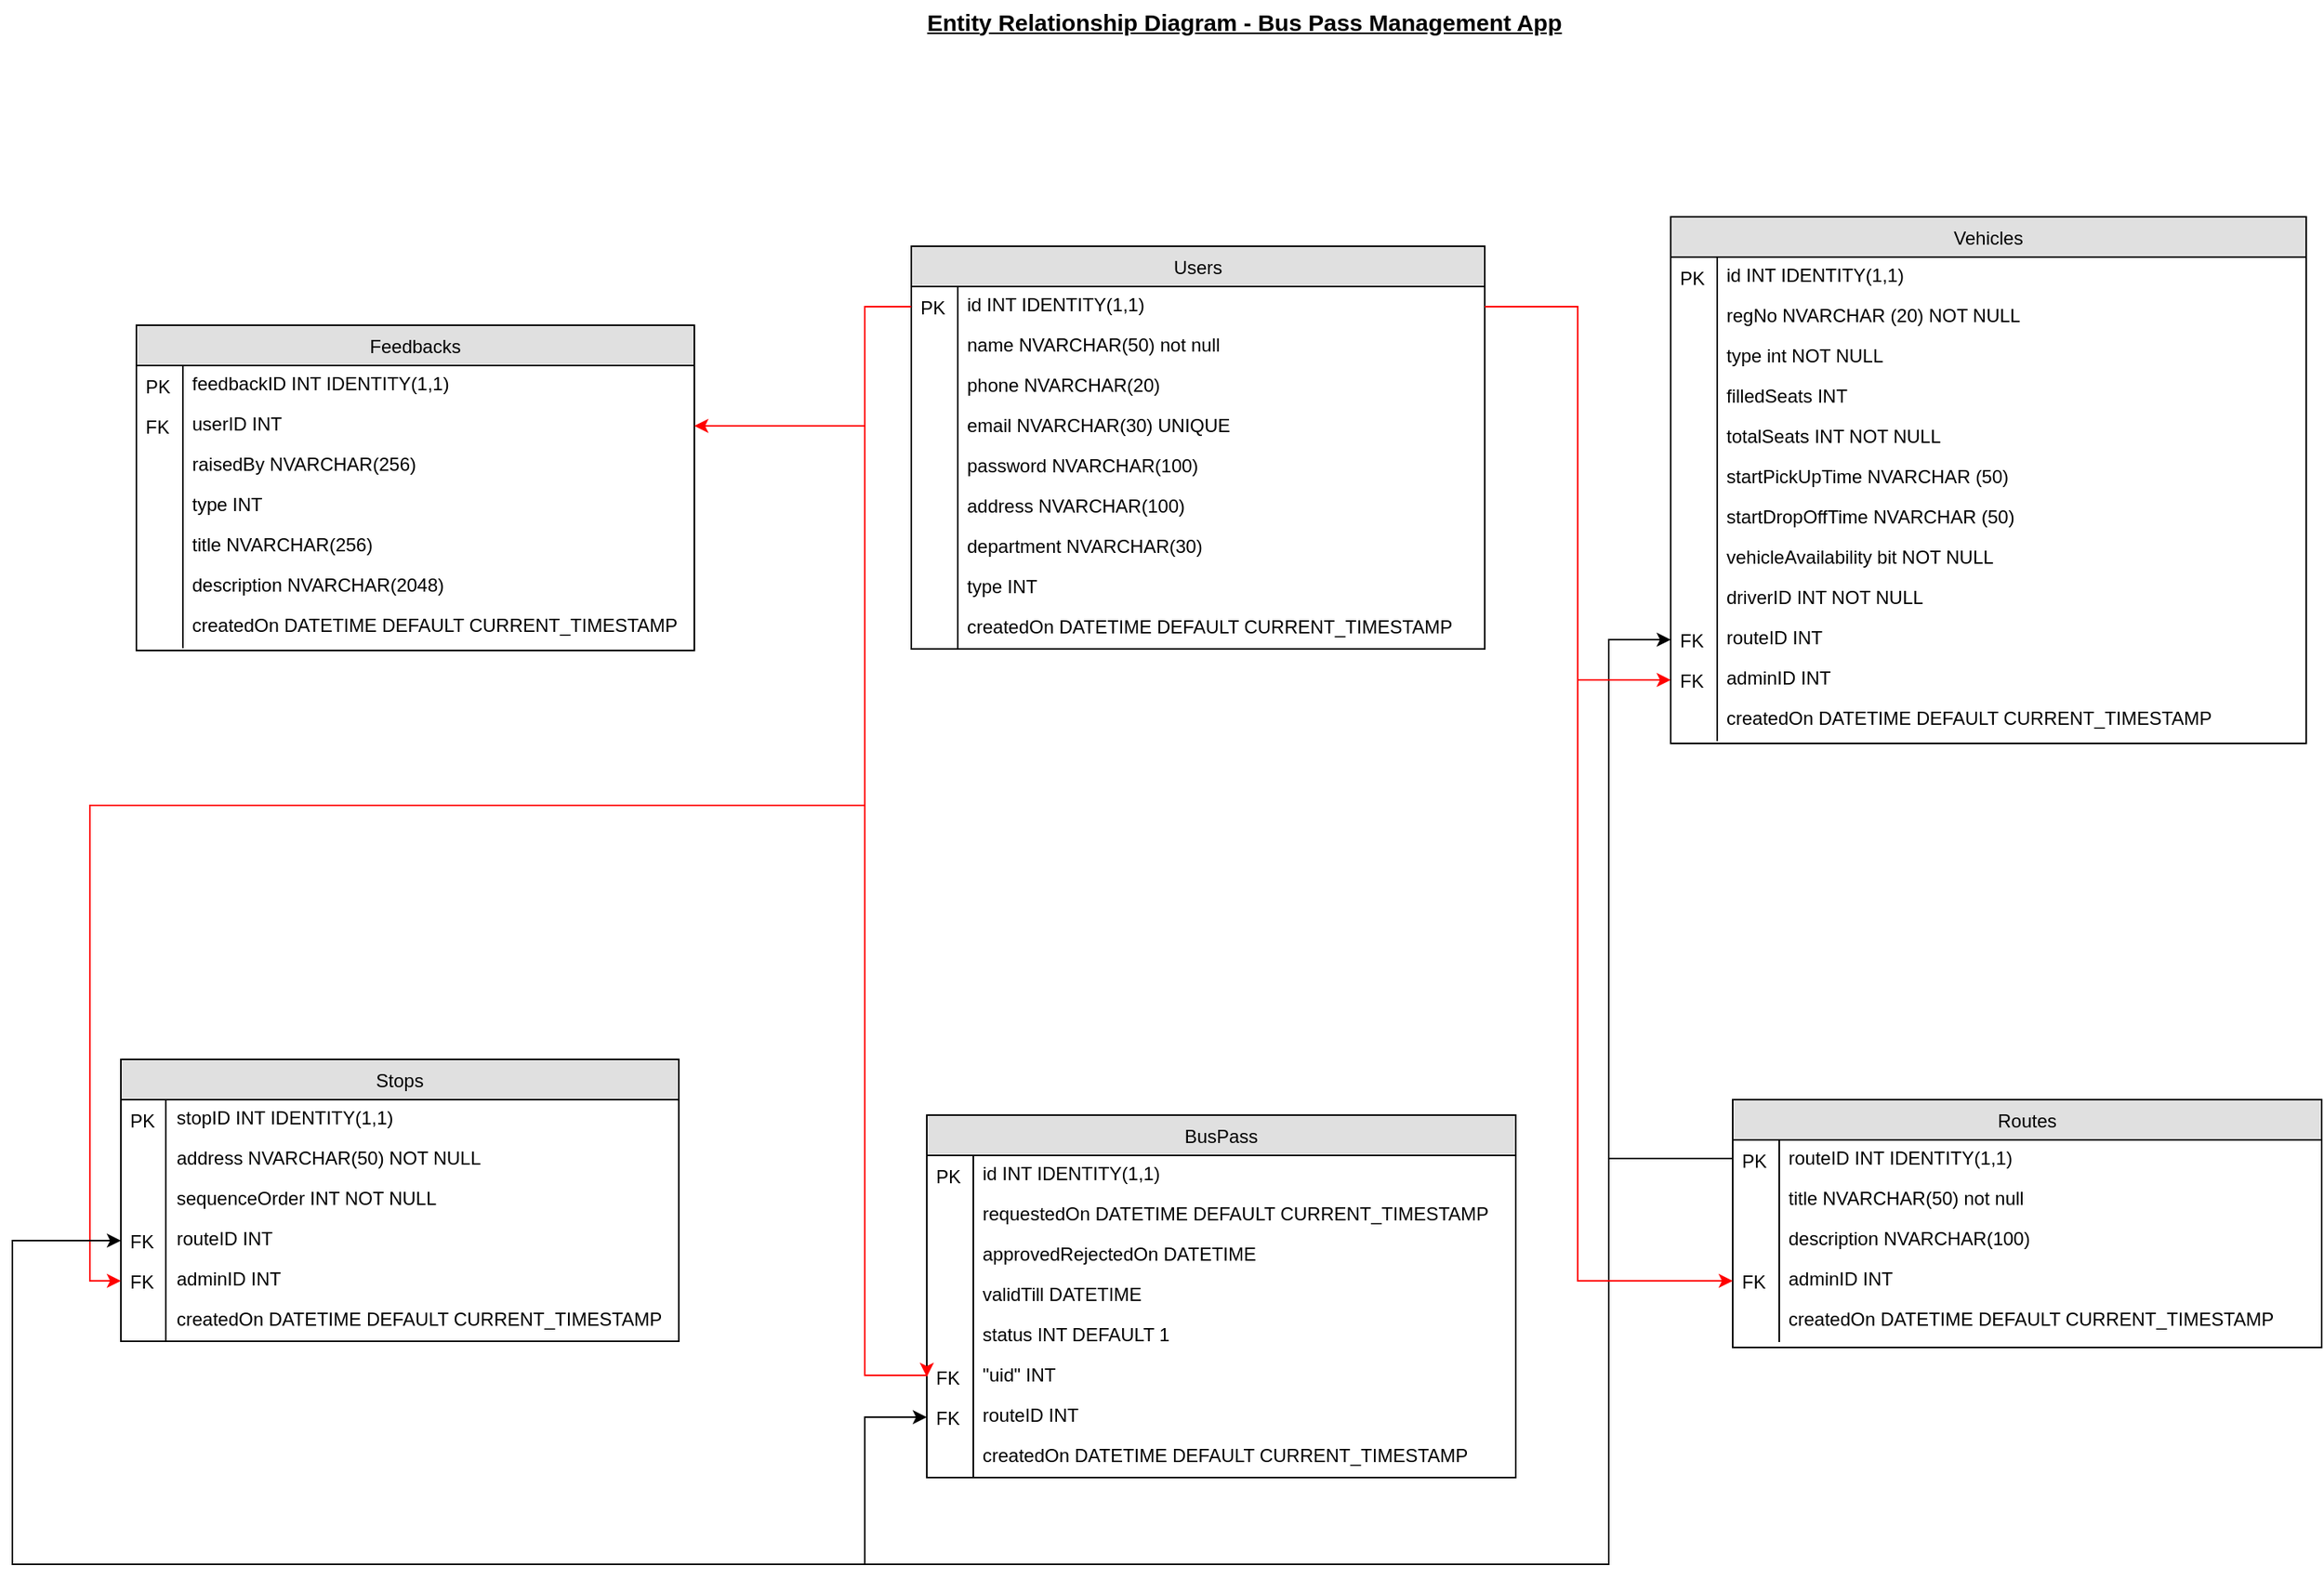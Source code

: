 <mxfile version="12.4.8" type="device"><diagram id="y30914Uv4gffJYjGJP3p" name="Page-1"><mxGraphModel dx="2031" dy="996" grid="1" gridSize="10" guides="1" tooltips="1" connect="1" arrows="1" fold="1" page="1" pageScale="1" pageWidth="1654" pageHeight="1169" math="0" shadow="0"><root><mxCell id="0"/><mxCell id="1" parent="0"/><mxCell id="OxlQoS2JQm5u9SWJZIGp-1" value="Users" style="swimlane;fontStyle=0;childLayout=stackLayout;horizontal=1;startSize=26;fillColor=#e0e0e0;horizontalStack=0;resizeParent=1;resizeLast=0;collapsible=1;marginBottom=0;swimlaneFillColor=#ffffff;align=center;" vertex="1" parent="1"><mxGeometry x="650" y="239" width="370" height="260" as="geometry"/></mxCell><mxCell id="OxlQoS2JQm5u9SWJZIGp-2" value="id INT IDENTITY(1,1)" style="shape=partialRectangle;top=0;left=0;right=0;bottom=0;align=left;verticalAlign=top;spacingTop=-2;fillColor=none;spacingLeft=34;spacingRight=4;overflow=hidden;rotatable=0;points=[[0,0.5],[1,0.5]];portConstraint=eastwest;dropTarget=0;" vertex="1" parent="OxlQoS2JQm5u9SWJZIGp-1"><mxGeometry y="26" width="370" height="26" as="geometry"/></mxCell><mxCell id="OxlQoS2JQm5u9SWJZIGp-3" value="PK" style="shape=partialRectangle;top=0;left=0;bottom=0;fillColor=none;align=left;verticalAlign=middle;spacingLeft=4;spacingRight=4;overflow=hidden;rotatable=0;points=[];portConstraint=eastwest;part=1;" vertex="1" connectable="0" parent="OxlQoS2JQm5u9SWJZIGp-2"><mxGeometry width="30" height="26" as="geometry"/></mxCell><mxCell id="OxlQoS2JQm5u9SWJZIGp-4" value="name NVARCHAR(50) not null" style="shape=partialRectangle;top=0;left=0;right=0;bottom=0;align=left;verticalAlign=top;spacingTop=-2;fillColor=none;spacingLeft=34;spacingRight=4;overflow=hidden;rotatable=0;points=[[0,0.5],[1,0.5]];portConstraint=eastwest;dropTarget=0;" vertex="1" parent="OxlQoS2JQm5u9SWJZIGp-1"><mxGeometry y="52" width="370" height="26" as="geometry"/></mxCell><mxCell id="OxlQoS2JQm5u9SWJZIGp-5" value="" style="shape=partialRectangle;top=0;left=0;bottom=0;fillColor=none;align=left;verticalAlign=middle;spacingLeft=4;spacingRight=4;overflow=hidden;rotatable=0;points=[];portConstraint=eastwest;part=1;" vertex="1" connectable="0" parent="OxlQoS2JQm5u9SWJZIGp-4"><mxGeometry width="30" height="26" as="geometry"/></mxCell><mxCell id="OxlQoS2JQm5u9SWJZIGp-6" value="phone NVARCHAR(20)" style="shape=partialRectangle;top=0;left=0;right=0;bottom=0;align=left;verticalAlign=top;spacingTop=-2;fillColor=none;spacingLeft=34;spacingRight=4;overflow=hidden;rotatable=0;points=[[0,0.5],[1,0.5]];portConstraint=eastwest;dropTarget=0;" vertex="1" parent="OxlQoS2JQm5u9SWJZIGp-1"><mxGeometry y="78" width="370" height="26" as="geometry"/></mxCell><mxCell id="OxlQoS2JQm5u9SWJZIGp-7" value="" style="shape=partialRectangle;top=0;left=0;bottom=0;fillColor=none;align=left;verticalAlign=middle;spacingLeft=4;spacingRight=4;overflow=hidden;rotatable=0;points=[];portConstraint=eastwest;part=1;" vertex="1" connectable="0" parent="OxlQoS2JQm5u9SWJZIGp-6"><mxGeometry width="30" height="26" as="geometry"/></mxCell><mxCell id="OxlQoS2JQm5u9SWJZIGp-8" value="email NVARCHAR(30) UNIQUE" style="shape=partialRectangle;top=0;left=0;right=0;bottom=0;align=left;verticalAlign=top;spacingTop=-2;fillColor=none;spacingLeft=34;spacingRight=4;overflow=hidden;rotatable=0;points=[[0,0.5],[1,0.5]];portConstraint=eastwest;dropTarget=0;" vertex="1" parent="OxlQoS2JQm5u9SWJZIGp-1"><mxGeometry y="104" width="370" height="26" as="geometry"/></mxCell><mxCell id="OxlQoS2JQm5u9SWJZIGp-9" value="" style="shape=partialRectangle;top=0;left=0;bottom=0;fillColor=none;align=left;verticalAlign=middle;spacingLeft=4;spacingRight=4;overflow=hidden;rotatable=0;points=[];portConstraint=eastwest;part=1;" vertex="1" connectable="0" parent="OxlQoS2JQm5u9SWJZIGp-8"><mxGeometry width="30" height="26" as="geometry"/></mxCell><mxCell id="OxlQoS2JQm5u9SWJZIGp-10" value="password NVARCHAR(100)" style="shape=partialRectangle;top=0;left=0;right=0;bottom=0;align=left;verticalAlign=top;spacingTop=-2;fillColor=none;spacingLeft=34;spacingRight=4;overflow=hidden;rotatable=0;points=[[0,0.5],[1,0.5]];portConstraint=eastwest;dropTarget=0;" vertex="1" parent="OxlQoS2JQm5u9SWJZIGp-1"><mxGeometry y="130" width="370" height="26" as="geometry"/></mxCell><mxCell id="OxlQoS2JQm5u9SWJZIGp-11" value="" style="shape=partialRectangle;top=0;left=0;bottom=0;fillColor=none;align=left;verticalAlign=middle;spacingLeft=4;spacingRight=4;overflow=hidden;rotatable=0;points=[];portConstraint=eastwest;part=1;" vertex="1" connectable="0" parent="OxlQoS2JQm5u9SWJZIGp-10"><mxGeometry width="30" height="26" as="geometry"/></mxCell><mxCell id="OxlQoS2JQm5u9SWJZIGp-12" value="address NVARCHAR(100)" style="shape=partialRectangle;top=0;left=0;right=0;bottom=0;align=left;verticalAlign=top;spacingTop=-2;fillColor=none;spacingLeft=34;spacingRight=4;overflow=hidden;rotatable=0;points=[[0,0.5],[1,0.5]];portConstraint=eastwest;dropTarget=0;" vertex="1" parent="OxlQoS2JQm5u9SWJZIGp-1"><mxGeometry y="156" width="370" height="26" as="geometry"/></mxCell><mxCell id="OxlQoS2JQm5u9SWJZIGp-13" value="" style="shape=partialRectangle;top=0;left=0;bottom=0;fillColor=none;align=left;verticalAlign=middle;spacingLeft=4;spacingRight=4;overflow=hidden;rotatable=0;points=[];portConstraint=eastwest;part=1;" vertex="1" connectable="0" parent="OxlQoS2JQm5u9SWJZIGp-12"><mxGeometry width="30" height="26" as="geometry"/></mxCell><mxCell id="OxlQoS2JQm5u9SWJZIGp-14" value="department NVARCHAR(30)" style="shape=partialRectangle;top=0;left=0;right=0;bottom=0;align=left;verticalAlign=top;spacingTop=-2;fillColor=none;spacingLeft=34;spacingRight=4;overflow=hidden;rotatable=0;points=[[0,0.5],[1,0.5]];portConstraint=eastwest;dropTarget=0;" vertex="1" parent="OxlQoS2JQm5u9SWJZIGp-1"><mxGeometry y="182" width="370" height="26" as="geometry"/></mxCell><mxCell id="OxlQoS2JQm5u9SWJZIGp-15" value="" style="shape=partialRectangle;top=0;left=0;bottom=0;fillColor=none;align=left;verticalAlign=middle;spacingLeft=4;spacingRight=4;overflow=hidden;rotatable=0;points=[];portConstraint=eastwest;part=1;" vertex="1" connectable="0" parent="OxlQoS2JQm5u9SWJZIGp-14"><mxGeometry width="30" height="26" as="geometry"/></mxCell><mxCell id="OxlQoS2JQm5u9SWJZIGp-16" value="type INT" style="shape=partialRectangle;top=0;left=0;right=0;bottom=0;align=left;verticalAlign=top;spacingTop=-2;fillColor=none;spacingLeft=34;spacingRight=4;overflow=hidden;rotatable=0;points=[[0,0.5],[1,0.5]];portConstraint=eastwest;dropTarget=0;" vertex="1" parent="OxlQoS2JQm5u9SWJZIGp-1"><mxGeometry y="208" width="370" height="26" as="geometry"/></mxCell><mxCell id="OxlQoS2JQm5u9SWJZIGp-17" value="" style="shape=partialRectangle;top=0;left=0;bottom=0;fillColor=none;align=left;verticalAlign=middle;spacingLeft=4;spacingRight=4;overflow=hidden;rotatable=0;points=[];portConstraint=eastwest;part=1;" vertex="1" connectable="0" parent="OxlQoS2JQm5u9SWJZIGp-16"><mxGeometry width="30" height="26" as="geometry"/></mxCell><mxCell id="OxlQoS2JQm5u9SWJZIGp-18" value="createdOn DATETIME DEFAULT CURRENT_TIMESTAMP" style="shape=partialRectangle;top=0;left=0;right=0;bottom=0;align=left;verticalAlign=top;spacingTop=-2;fillColor=none;spacingLeft=34;spacingRight=4;overflow=hidden;rotatable=0;points=[[0,0.5],[1,0.5]];portConstraint=eastwest;dropTarget=0;" vertex="1" parent="OxlQoS2JQm5u9SWJZIGp-1"><mxGeometry y="234" width="370" height="26" as="geometry"/></mxCell><mxCell id="OxlQoS2JQm5u9SWJZIGp-19" value="" style="shape=partialRectangle;top=0;left=0;bottom=0;fillColor=none;align=left;verticalAlign=middle;spacingLeft=4;spacingRight=4;overflow=hidden;rotatable=0;points=[];portConstraint=eastwest;part=1;" vertex="1" connectable="0" parent="OxlQoS2JQm5u9SWJZIGp-18"><mxGeometry width="30" height="26" as="geometry"/></mxCell><mxCell id="OxlQoS2JQm5u9SWJZIGp-24" value="Routes" style="swimlane;fontStyle=0;childLayout=stackLayout;horizontal=1;startSize=26;fillColor=#e0e0e0;horizontalStack=0;resizeParent=1;resizeLast=0;collapsible=1;marginBottom=0;swimlaneFillColor=#ffffff;align=center;" vertex="1" parent="1"><mxGeometry x="1180" y="790" width="380" height="160" as="geometry"/></mxCell><mxCell id="OxlQoS2JQm5u9SWJZIGp-25" value="routeID INT IDENTITY(1,1)" style="shape=partialRectangle;top=0;left=0;right=0;bottom=0;align=left;verticalAlign=top;spacingTop=-2;fillColor=none;spacingLeft=34;spacingRight=4;overflow=hidden;rotatable=0;points=[[0,0.5],[1,0.5]];portConstraint=eastwest;dropTarget=0;" vertex="1" parent="OxlQoS2JQm5u9SWJZIGp-24"><mxGeometry y="26" width="380" height="26" as="geometry"/></mxCell><mxCell id="OxlQoS2JQm5u9SWJZIGp-26" value="PK" style="shape=partialRectangle;top=0;left=0;bottom=0;fillColor=none;align=left;verticalAlign=middle;spacingLeft=4;spacingRight=4;overflow=hidden;rotatable=0;points=[];portConstraint=eastwest;part=1;" vertex="1" connectable="0" parent="OxlQoS2JQm5u9SWJZIGp-25"><mxGeometry width="30" height="26" as="geometry"/></mxCell><mxCell id="OxlQoS2JQm5u9SWJZIGp-27" value="title NVARCHAR(50) not null" style="shape=partialRectangle;top=0;left=0;right=0;bottom=0;align=left;verticalAlign=top;spacingTop=-2;fillColor=none;spacingLeft=34;spacingRight=4;overflow=hidden;rotatable=0;points=[[0,0.5],[1,0.5]];portConstraint=eastwest;dropTarget=0;" vertex="1" parent="OxlQoS2JQm5u9SWJZIGp-24"><mxGeometry y="52" width="380" height="26" as="geometry"/></mxCell><mxCell id="OxlQoS2JQm5u9SWJZIGp-28" value="" style="shape=partialRectangle;top=0;left=0;bottom=0;fillColor=none;align=left;verticalAlign=middle;spacingLeft=4;spacingRight=4;overflow=hidden;rotatable=0;points=[];portConstraint=eastwest;part=1;" vertex="1" connectable="0" parent="OxlQoS2JQm5u9SWJZIGp-27"><mxGeometry width="30" height="26" as="geometry"/></mxCell><mxCell id="OxlQoS2JQm5u9SWJZIGp-29" value="description NVARCHAR(100)" style="shape=partialRectangle;top=0;left=0;right=0;bottom=0;align=left;verticalAlign=top;spacingTop=-2;fillColor=none;spacingLeft=34;spacingRight=4;overflow=hidden;rotatable=0;points=[[0,0.5],[1,0.5]];portConstraint=eastwest;dropTarget=0;" vertex="1" parent="OxlQoS2JQm5u9SWJZIGp-24"><mxGeometry y="78" width="380" height="26" as="geometry"/></mxCell><mxCell id="OxlQoS2JQm5u9SWJZIGp-30" value="" style="shape=partialRectangle;top=0;left=0;bottom=0;fillColor=none;align=left;verticalAlign=middle;spacingLeft=4;spacingRight=4;overflow=hidden;rotatable=0;points=[];portConstraint=eastwest;part=1;" vertex="1" connectable="0" parent="OxlQoS2JQm5u9SWJZIGp-29"><mxGeometry width="30" height="26" as="geometry"/></mxCell><mxCell id="OxlQoS2JQm5u9SWJZIGp-31" value="adminID INT" style="shape=partialRectangle;top=0;left=0;right=0;bottom=0;align=left;verticalAlign=top;spacingTop=-2;fillColor=none;spacingLeft=34;spacingRight=4;overflow=hidden;rotatable=0;points=[[0,0.5],[1,0.5]];portConstraint=eastwest;dropTarget=0;" vertex="1" parent="OxlQoS2JQm5u9SWJZIGp-24"><mxGeometry y="104" width="380" height="26" as="geometry"/></mxCell><mxCell id="OxlQoS2JQm5u9SWJZIGp-32" value="FK" style="shape=partialRectangle;top=0;left=0;bottom=0;fillColor=none;align=left;verticalAlign=middle;spacingLeft=4;spacingRight=4;overflow=hidden;rotatable=0;points=[];portConstraint=eastwest;part=1;" vertex="1" connectable="0" parent="OxlQoS2JQm5u9SWJZIGp-31"><mxGeometry width="30" height="26" as="geometry"/></mxCell><mxCell id="OxlQoS2JQm5u9SWJZIGp-33" value="createdOn DATETIME DEFAULT CURRENT_TIMESTAMP" style="shape=partialRectangle;top=0;left=0;right=0;bottom=0;align=left;verticalAlign=top;spacingTop=-2;fillColor=none;spacingLeft=34;spacingRight=4;overflow=hidden;rotatable=0;points=[[0,0.5],[1,0.5]];portConstraint=eastwest;dropTarget=0;" vertex="1" parent="OxlQoS2JQm5u9SWJZIGp-24"><mxGeometry y="130" width="380" height="26" as="geometry"/></mxCell><mxCell id="OxlQoS2JQm5u9SWJZIGp-34" value="" style="shape=partialRectangle;top=0;left=0;bottom=0;fillColor=none;align=left;verticalAlign=middle;spacingLeft=4;spacingRight=4;overflow=hidden;rotatable=0;points=[];portConstraint=eastwest;part=1;" vertex="1" connectable="0" parent="OxlQoS2JQm5u9SWJZIGp-33"><mxGeometry width="30" height="26" as="geometry"/></mxCell><mxCell id="OxlQoS2JQm5u9SWJZIGp-39" value="Stops" style="swimlane;fontStyle=0;childLayout=stackLayout;horizontal=1;startSize=26;fillColor=#e0e0e0;horizontalStack=0;resizeParent=1;resizeLast=0;collapsible=1;marginBottom=0;swimlaneFillColor=#ffffff;align=center;" vertex="1" parent="1"><mxGeometry x="140" y="764" width="360" height="182" as="geometry"/></mxCell><mxCell id="OxlQoS2JQm5u9SWJZIGp-40" value="stopID INT IDENTITY(1,1)" style="shape=partialRectangle;top=0;left=0;right=0;bottom=0;align=left;verticalAlign=top;spacingTop=-2;fillColor=none;spacingLeft=34;spacingRight=4;overflow=hidden;rotatable=0;points=[[0,0.5],[1,0.5]];portConstraint=eastwest;dropTarget=0;" vertex="1" parent="OxlQoS2JQm5u9SWJZIGp-39"><mxGeometry y="26" width="360" height="26" as="geometry"/></mxCell><mxCell id="OxlQoS2JQm5u9SWJZIGp-41" value="PK" style="shape=partialRectangle;top=0;left=0;bottom=0;fillColor=none;align=left;verticalAlign=middle;spacingLeft=4;spacingRight=4;overflow=hidden;rotatable=0;points=[];portConstraint=eastwest;part=1;" vertex="1" connectable="0" parent="OxlQoS2JQm5u9SWJZIGp-40"><mxGeometry width="29" height="26" as="geometry"/></mxCell><mxCell id="OxlQoS2JQm5u9SWJZIGp-42" value="address NVARCHAR(50) NOT NULL" style="shape=partialRectangle;top=0;left=0;right=0;bottom=0;align=left;verticalAlign=top;spacingTop=-2;fillColor=none;spacingLeft=34;spacingRight=4;overflow=hidden;rotatable=0;points=[[0,0.5],[1,0.5]];portConstraint=eastwest;dropTarget=0;" vertex="1" parent="OxlQoS2JQm5u9SWJZIGp-39"><mxGeometry y="52" width="360" height="26" as="geometry"/></mxCell><mxCell id="OxlQoS2JQm5u9SWJZIGp-43" value="" style="shape=partialRectangle;top=0;left=0;bottom=0;fillColor=none;align=left;verticalAlign=middle;spacingLeft=4;spacingRight=4;overflow=hidden;rotatable=0;points=[];portConstraint=eastwest;part=1;" vertex="1" connectable="0" parent="OxlQoS2JQm5u9SWJZIGp-42"><mxGeometry width="29" height="26" as="geometry"/></mxCell><mxCell id="OxlQoS2JQm5u9SWJZIGp-44" value="sequenceOrder INT NOT NULL" style="shape=partialRectangle;top=0;left=0;right=0;bottom=0;align=left;verticalAlign=top;spacingTop=-2;fillColor=none;spacingLeft=34;spacingRight=4;overflow=hidden;rotatable=0;points=[[0,0.5],[1,0.5]];portConstraint=eastwest;dropTarget=0;" vertex="1" parent="OxlQoS2JQm5u9SWJZIGp-39"><mxGeometry y="78" width="360" height="26" as="geometry"/></mxCell><mxCell id="OxlQoS2JQm5u9SWJZIGp-45" value="" style="shape=partialRectangle;top=0;left=0;bottom=0;fillColor=none;align=left;verticalAlign=middle;spacingLeft=4;spacingRight=4;overflow=hidden;rotatable=0;points=[];portConstraint=eastwest;part=1;" vertex="1" connectable="0" parent="OxlQoS2JQm5u9SWJZIGp-44"><mxGeometry width="29" height="26" as="geometry"/></mxCell><mxCell id="OxlQoS2JQm5u9SWJZIGp-46" value="routeID INT" style="shape=partialRectangle;top=0;left=0;right=0;bottom=0;align=left;verticalAlign=top;spacingTop=-2;fillColor=none;spacingLeft=34;spacingRight=4;overflow=hidden;rotatable=0;points=[[0,0.5],[1,0.5]];portConstraint=eastwest;dropTarget=0;" vertex="1" parent="OxlQoS2JQm5u9SWJZIGp-39"><mxGeometry y="104" width="360" height="26" as="geometry"/></mxCell><mxCell id="OxlQoS2JQm5u9SWJZIGp-47" value="FK" style="shape=partialRectangle;top=0;left=0;bottom=0;fillColor=none;align=left;verticalAlign=middle;spacingLeft=4;spacingRight=4;overflow=hidden;rotatable=0;points=[];portConstraint=eastwest;part=1;" vertex="1" connectable="0" parent="OxlQoS2JQm5u9SWJZIGp-46"><mxGeometry width="29" height="26" as="geometry"/></mxCell><mxCell id="OxlQoS2JQm5u9SWJZIGp-48" value="adminID INT " style="shape=partialRectangle;top=0;left=0;right=0;bottom=0;align=left;verticalAlign=top;spacingTop=-2;fillColor=none;spacingLeft=34;spacingRight=4;overflow=hidden;rotatable=0;points=[[0,0.5],[1,0.5]];portConstraint=eastwest;dropTarget=0;" vertex="1" parent="OxlQoS2JQm5u9SWJZIGp-39"><mxGeometry y="130" width="360" height="26" as="geometry"/></mxCell><mxCell id="OxlQoS2JQm5u9SWJZIGp-49" value="FK" style="shape=partialRectangle;top=0;left=0;bottom=0;fillColor=none;align=left;verticalAlign=middle;spacingLeft=4;spacingRight=4;overflow=hidden;rotatable=0;points=[];portConstraint=eastwest;part=1;" vertex="1" connectable="0" parent="OxlQoS2JQm5u9SWJZIGp-48"><mxGeometry width="29" height="26" as="geometry"/></mxCell><mxCell id="OxlQoS2JQm5u9SWJZIGp-50" value="createdOn DATETIME DEFAULT CURRENT_TIMESTAMP" style="shape=partialRectangle;top=0;left=0;right=0;bottom=0;align=left;verticalAlign=top;spacingTop=-2;fillColor=none;spacingLeft=34;spacingRight=4;overflow=hidden;rotatable=0;points=[[0,0.5],[1,0.5]];portConstraint=eastwest;dropTarget=0;" vertex="1" parent="OxlQoS2JQm5u9SWJZIGp-39"><mxGeometry y="156" width="360" height="26" as="geometry"/></mxCell><mxCell id="OxlQoS2JQm5u9SWJZIGp-51" value="" style="shape=partialRectangle;top=0;left=0;bottom=0;fillColor=none;align=left;verticalAlign=middle;spacingLeft=4;spacingRight=4;overflow=hidden;rotatable=0;points=[];portConstraint=eastwest;part=1;" vertex="1" connectable="0" parent="OxlQoS2JQm5u9SWJZIGp-50"><mxGeometry width="29" height="26" as="geometry"/></mxCell><mxCell id="OxlQoS2JQm5u9SWJZIGp-56" value="Vehicles" style="swimlane;fontStyle=0;childLayout=stackLayout;horizontal=1;startSize=26;fillColor=#e0e0e0;horizontalStack=0;resizeParent=1;resizeLast=0;collapsible=1;marginBottom=0;swimlaneFillColor=#ffffff;align=center;" vertex="1" parent="1"><mxGeometry x="1140" y="220" width="410" height="340" as="geometry"/></mxCell><mxCell id="OxlQoS2JQm5u9SWJZIGp-57" value="id INT IDENTITY(1,1)" style="shape=partialRectangle;top=0;left=0;right=0;bottom=0;align=left;verticalAlign=top;spacingTop=-2;fillColor=none;spacingLeft=34;spacingRight=4;overflow=hidden;rotatable=0;points=[[0,0.5],[1,0.5]];portConstraint=eastwest;dropTarget=0;" vertex="1" parent="OxlQoS2JQm5u9SWJZIGp-56"><mxGeometry y="26" width="410" height="26" as="geometry"/></mxCell><mxCell id="OxlQoS2JQm5u9SWJZIGp-58" value="PK" style="shape=partialRectangle;top=0;left=0;bottom=0;fillColor=none;align=left;verticalAlign=middle;spacingLeft=4;spacingRight=4;overflow=hidden;rotatable=0;points=[];portConstraint=eastwest;part=1;" vertex="1" connectable="0" parent="OxlQoS2JQm5u9SWJZIGp-57"><mxGeometry width="30" height="26" as="geometry"/></mxCell><mxCell id="OxlQoS2JQm5u9SWJZIGp-59" value="regNo NVARCHAR (20) NOT NULL" style="shape=partialRectangle;top=0;left=0;right=0;bottom=0;align=left;verticalAlign=top;spacingTop=-2;fillColor=none;spacingLeft=34;spacingRight=4;overflow=hidden;rotatable=0;points=[[0,0.5],[1,0.5]];portConstraint=eastwest;dropTarget=0;" vertex="1" parent="OxlQoS2JQm5u9SWJZIGp-56"><mxGeometry y="52" width="410" height="26" as="geometry"/></mxCell><mxCell id="OxlQoS2JQm5u9SWJZIGp-60" value="" style="shape=partialRectangle;top=0;left=0;bottom=0;fillColor=none;align=left;verticalAlign=middle;spacingLeft=4;spacingRight=4;overflow=hidden;rotatable=0;points=[];portConstraint=eastwest;part=1;" vertex="1" connectable="0" parent="OxlQoS2JQm5u9SWJZIGp-59"><mxGeometry width="30" height="26" as="geometry"/></mxCell><mxCell id="OxlQoS2JQm5u9SWJZIGp-61" value="type int NOT NULL" style="shape=partialRectangle;top=0;left=0;right=0;bottom=0;align=left;verticalAlign=top;spacingTop=-2;fillColor=none;spacingLeft=34;spacingRight=4;overflow=hidden;rotatable=0;points=[[0,0.5],[1,0.5]];portConstraint=eastwest;dropTarget=0;" vertex="1" parent="OxlQoS2JQm5u9SWJZIGp-56"><mxGeometry y="78" width="410" height="26" as="geometry"/></mxCell><mxCell id="OxlQoS2JQm5u9SWJZIGp-62" value="" style="shape=partialRectangle;top=0;left=0;bottom=0;fillColor=none;align=left;verticalAlign=middle;spacingLeft=4;spacingRight=4;overflow=hidden;rotatable=0;points=[];portConstraint=eastwest;part=1;" vertex="1" connectable="0" parent="OxlQoS2JQm5u9SWJZIGp-61"><mxGeometry width="30" height="26" as="geometry"/></mxCell><mxCell id="OxlQoS2JQm5u9SWJZIGp-63" value="filledSeats INT" style="shape=partialRectangle;top=0;left=0;right=0;bottom=0;align=left;verticalAlign=top;spacingTop=-2;fillColor=none;spacingLeft=34;spacingRight=4;overflow=hidden;rotatable=0;points=[[0,0.5],[1,0.5]];portConstraint=eastwest;dropTarget=0;" vertex="1" parent="OxlQoS2JQm5u9SWJZIGp-56"><mxGeometry y="104" width="410" height="26" as="geometry"/></mxCell><mxCell id="OxlQoS2JQm5u9SWJZIGp-64" value="" style="shape=partialRectangle;top=0;left=0;bottom=0;fillColor=none;align=left;verticalAlign=middle;spacingLeft=4;spacingRight=4;overflow=hidden;rotatable=0;points=[];portConstraint=eastwest;part=1;" vertex="1" connectable="0" parent="OxlQoS2JQm5u9SWJZIGp-63"><mxGeometry width="30" height="26" as="geometry"/></mxCell><mxCell id="OxlQoS2JQm5u9SWJZIGp-65" value="totalSeats INT NOT NULL" style="shape=partialRectangle;top=0;left=0;right=0;bottom=0;align=left;verticalAlign=top;spacingTop=-2;fillColor=none;spacingLeft=34;spacingRight=4;overflow=hidden;rotatable=0;points=[[0,0.5],[1,0.5]];portConstraint=eastwest;dropTarget=0;" vertex="1" parent="OxlQoS2JQm5u9SWJZIGp-56"><mxGeometry y="130" width="410" height="26" as="geometry"/></mxCell><mxCell id="OxlQoS2JQm5u9SWJZIGp-66" value="" style="shape=partialRectangle;top=0;left=0;bottom=0;fillColor=none;align=left;verticalAlign=middle;spacingLeft=4;spacingRight=4;overflow=hidden;rotatable=0;points=[];portConstraint=eastwest;part=1;" vertex="1" connectable="0" parent="OxlQoS2JQm5u9SWJZIGp-65"><mxGeometry width="30" height="26" as="geometry"/></mxCell><mxCell id="OxlQoS2JQm5u9SWJZIGp-67" value="startPickUpTime NVARCHAR (50)" style="shape=partialRectangle;top=0;left=0;right=0;bottom=0;align=left;verticalAlign=top;spacingTop=-2;fillColor=none;spacingLeft=34;spacingRight=4;overflow=hidden;rotatable=0;points=[[0,0.5],[1,0.5]];portConstraint=eastwest;dropTarget=0;" vertex="1" parent="OxlQoS2JQm5u9SWJZIGp-56"><mxGeometry y="156" width="410" height="26" as="geometry"/></mxCell><mxCell id="OxlQoS2JQm5u9SWJZIGp-68" value="" style="shape=partialRectangle;top=0;left=0;bottom=0;fillColor=none;align=left;verticalAlign=middle;spacingLeft=4;spacingRight=4;overflow=hidden;rotatable=0;points=[];portConstraint=eastwest;part=1;" vertex="1" connectable="0" parent="OxlQoS2JQm5u9SWJZIGp-67"><mxGeometry width="30" height="26" as="geometry"/></mxCell><mxCell id="OxlQoS2JQm5u9SWJZIGp-69" value="startDropOffTime NVARCHAR (50)" style="shape=partialRectangle;top=0;left=0;right=0;bottom=0;align=left;verticalAlign=top;spacingTop=-2;fillColor=none;spacingLeft=34;spacingRight=4;overflow=hidden;rotatable=0;points=[[0,0.5],[1,0.5]];portConstraint=eastwest;dropTarget=0;" vertex="1" parent="OxlQoS2JQm5u9SWJZIGp-56"><mxGeometry y="182" width="410" height="26" as="geometry"/></mxCell><mxCell id="OxlQoS2JQm5u9SWJZIGp-70" value="" style="shape=partialRectangle;top=0;left=0;bottom=0;fillColor=none;align=left;verticalAlign=middle;spacingLeft=4;spacingRight=4;overflow=hidden;rotatable=0;points=[];portConstraint=eastwest;part=1;" vertex="1" connectable="0" parent="OxlQoS2JQm5u9SWJZIGp-69"><mxGeometry width="30" height="26" as="geometry"/></mxCell><mxCell id="OxlQoS2JQm5u9SWJZIGp-71" value="vehicleAvailability bit NOT NULL" style="shape=partialRectangle;top=0;left=0;right=0;bottom=0;align=left;verticalAlign=top;spacingTop=-2;fillColor=none;spacingLeft=34;spacingRight=4;overflow=hidden;rotatable=0;points=[[0,0.5],[1,0.5]];portConstraint=eastwest;dropTarget=0;" vertex="1" parent="OxlQoS2JQm5u9SWJZIGp-56"><mxGeometry y="208" width="410" height="26" as="geometry"/></mxCell><mxCell id="OxlQoS2JQm5u9SWJZIGp-72" value="" style="shape=partialRectangle;top=0;left=0;bottom=0;fillColor=none;align=left;verticalAlign=middle;spacingLeft=4;spacingRight=4;overflow=hidden;rotatable=0;points=[];portConstraint=eastwest;part=1;" vertex="1" connectable="0" parent="OxlQoS2JQm5u9SWJZIGp-71"><mxGeometry width="30" height="26" as="geometry"/></mxCell><mxCell id="OxlQoS2JQm5u9SWJZIGp-73" value="driverID INT NOT NULL" style="shape=partialRectangle;top=0;left=0;right=0;bottom=0;align=left;verticalAlign=top;spacingTop=-2;fillColor=none;spacingLeft=34;spacingRight=4;overflow=hidden;rotatable=0;points=[[0,0.5],[1,0.5]];portConstraint=eastwest;dropTarget=0;" vertex="1" parent="OxlQoS2JQm5u9SWJZIGp-56"><mxGeometry y="234" width="410" height="26" as="geometry"/></mxCell><mxCell id="OxlQoS2JQm5u9SWJZIGp-74" value="" style="shape=partialRectangle;top=0;left=0;bottom=0;fillColor=none;align=left;verticalAlign=middle;spacingLeft=4;spacingRight=4;overflow=hidden;rotatable=0;points=[];portConstraint=eastwest;part=1;" vertex="1" connectable="0" parent="OxlQoS2JQm5u9SWJZIGp-73"><mxGeometry width="30" height="26" as="geometry"/></mxCell><mxCell id="OxlQoS2JQm5u9SWJZIGp-75" value="routeID INT" style="shape=partialRectangle;top=0;left=0;right=0;bottom=0;align=left;verticalAlign=top;spacingTop=-2;fillColor=none;spacingLeft=34;spacingRight=4;overflow=hidden;rotatable=0;points=[[0,0.5],[1,0.5]];portConstraint=eastwest;dropTarget=0;" vertex="1" parent="OxlQoS2JQm5u9SWJZIGp-56"><mxGeometry y="260" width="410" height="26" as="geometry"/></mxCell><mxCell id="OxlQoS2JQm5u9SWJZIGp-76" value="FK" style="shape=partialRectangle;top=0;left=0;bottom=0;fillColor=none;align=left;verticalAlign=middle;spacingLeft=4;spacingRight=4;overflow=hidden;rotatable=0;points=[];portConstraint=eastwest;part=1;" vertex="1" connectable="0" parent="OxlQoS2JQm5u9SWJZIGp-75"><mxGeometry width="30" height="26" as="geometry"/></mxCell><mxCell id="OxlQoS2JQm5u9SWJZIGp-77" value="adminID INT" style="shape=partialRectangle;top=0;left=0;right=0;bottom=0;align=left;verticalAlign=top;spacingTop=-2;fillColor=none;spacingLeft=34;spacingRight=4;overflow=hidden;rotatable=0;points=[[0,0.5],[1,0.5]];portConstraint=eastwest;dropTarget=0;" vertex="1" parent="OxlQoS2JQm5u9SWJZIGp-56"><mxGeometry y="286" width="410" height="26" as="geometry"/></mxCell><mxCell id="OxlQoS2JQm5u9SWJZIGp-78" value="FK" style="shape=partialRectangle;top=0;left=0;bottom=0;fillColor=none;align=left;verticalAlign=middle;spacingLeft=4;spacingRight=4;overflow=hidden;rotatable=0;points=[];portConstraint=eastwest;part=1;" vertex="1" connectable="0" parent="OxlQoS2JQm5u9SWJZIGp-77"><mxGeometry width="30" height="26" as="geometry"/></mxCell><mxCell id="OxlQoS2JQm5u9SWJZIGp-79" value="createdOn DATETIME DEFAULT CURRENT_TIMESTAMP" style="shape=partialRectangle;top=0;left=0;right=0;bottom=0;align=left;verticalAlign=top;spacingTop=-2;fillColor=none;spacingLeft=34;spacingRight=4;overflow=hidden;rotatable=0;points=[[0,0.5],[1,0.5]];portConstraint=eastwest;dropTarget=0;" vertex="1" parent="OxlQoS2JQm5u9SWJZIGp-56"><mxGeometry y="312" width="410" height="26" as="geometry"/></mxCell><mxCell id="OxlQoS2JQm5u9SWJZIGp-80" value="" style="shape=partialRectangle;top=0;left=0;bottom=0;fillColor=none;align=left;verticalAlign=middle;spacingLeft=4;spacingRight=4;overflow=hidden;rotatable=0;points=[];portConstraint=eastwest;part=1;" vertex="1" connectable="0" parent="OxlQoS2JQm5u9SWJZIGp-79"><mxGeometry width="30" height="26" as="geometry"/></mxCell><mxCell id="OxlQoS2JQm5u9SWJZIGp-85" value="BusPass" style="swimlane;fontStyle=0;childLayout=stackLayout;horizontal=1;startSize=26;fillColor=#e0e0e0;horizontalStack=0;resizeParent=1;resizeLast=0;collapsible=1;marginBottom=0;swimlaneFillColor=#ffffff;align=center;" vertex="1" parent="1"><mxGeometry x="660" y="800" width="380" height="234" as="geometry"/></mxCell><mxCell id="OxlQoS2JQm5u9SWJZIGp-86" value="id INT IDENTITY(1,1)" style="shape=partialRectangle;top=0;left=0;right=0;bottom=0;align=left;verticalAlign=top;spacingTop=-2;fillColor=none;spacingLeft=34;spacingRight=4;overflow=hidden;rotatable=0;points=[[0,0.5],[1,0.5]];portConstraint=eastwest;dropTarget=0;" vertex="1" parent="OxlQoS2JQm5u9SWJZIGp-85"><mxGeometry y="26" width="380" height="26" as="geometry"/></mxCell><mxCell id="OxlQoS2JQm5u9SWJZIGp-87" value="PK" style="shape=partialRectangle;top=0;left=0;bottom=0;fillColor=none;align=left;verticalAlign=middle;spacingLeft=4;spacingRight=4;overflow=hidden;rotatable=0;points=[];portConstraint=eastwest;part=1;" vertex="1" connectable="0" parent="OxlQoS2JQm5u9SWJZIGp-86"><mxGeometry width="30" height="26" as="geometry"/></mxCell><mxCell id="OxlQoS2JQm5u9SWJZIGp-88" value="requestedOn DATETIME DEFAULT CURRENT_TIMESTAMP" style="shape=partialRectangle;top=0;left=0;right=0;bottom=0;align=left;verticalAlign=top;spacingTop=-2;fillColor=none;spacingLeft=34;spacingRight=4;overflow=hidden;rotatable=0;points=[[0,0.5],[1,0.5]];portConstraint=eastwest;dropTarget=0;" vertex="1" parent="OxlQoS2JQm5u9SWJZIGp-85"><mxGeometry y="52" width="380" height="26" as="geometry"/></mxCell><mxCell id="OxlQoS2JQm5u9SWJZIGp-89" value="" style="shape=partialRectangle;top=0;left=0;bottom=0;fillColor=none;align=left;verticalAlign=middle;spacingLeft=4;spacingRight=4;overflow=hidden;rotatable=0;points=[];portConstraint=eastwest;part=1;" vertex="1" connectable="0" parent="OxlQoS2JQm5u9SWJZIGp-88"><mxGeometry width="30" height="26" as="geometry"/></mxCell><mxCell id="OxlQoS2JQm5u9SWJZIGp-90" value="approvedRejectedOn DATETIME" style="shape=partialRectangle;top=0;left=0;right=0;bottom=0;align=left;verticalAlign=top;spacingTop=-2;fillColor=none;spacingLeft=34;spacingRight=4;overflow=hidden;rotatable=0;points=[[0,0.5],[1,0.5]];portConstraint=eastwest;dropTarget=0;" vertex="1" parent="OxlQoS2JQm5u9SWJZIGp-85"><mxGeometry y="78" width="380" height="26" as="geometry"/></mxCell><mxCell id="OxlQoS2JQm5u9SWJZIGp-91" value="" style="shape=partialRectangle;top=0;left=0;bottom=0;fillColor=none;align=left;verticalAlign=middle;spacingLeft=4;spacingRight=4;overflow=hidden;rotatable=0;points=[];portConstraint=eastwest;part=1;" vertex="1" connectable="0" parent="OxlQoS2JQm5u9SWJZIGp-90"><mxGeometry width="30" height="26" as="geometry"/></mxCell><mxCell id="OxlQoS2JQm5u9SWJZIGp-92" value="validTill DATETIME" style="shape=partialRectangle;top=0;left=0;right=0;bottom=0;align=left;verticalAlign=top;spacingTop=-2;fillColor=none;spacingLeft=34;spacingRight=4;overflow=hidden;rotatable=0;points=[[0,0.5],[1,0.5]];portConstraint=eastwest;dropTarget=0;" vertex="1" parent="OxlQoS2JQm5u9SWJZIGp-85"><mxGeometry y="104" width="380" height="26" as="geometry"/></mxCell><mxCell id="OxlQoS2JQm5u9SWJZIGp-93" value="" style="shape=partialRectangle;top=0;left=0;bottom=0;fillColor=none;align=left;verticalAlign=middle;spacingLeft=4;spacingRight=4;overflow=hidden;rotatable=0;points=[];portConstraint=eastwest;part=1;" vertex="1" connectable="0" parent="OxlQoS2JQm5u9SWJZIGp-92"><mxGeometry width="30" height="26" as="geometry"/></mxCell><mxCell id="OxlQoS2JQm5u9SWJZIGp-94" value="status INT DEFAULT 1" style="shape=partialRectangle;top=0;left=0;right=0;bottom=0;align=left;verticalAlign=top;spacingTop=-2;fillColor=none;spacingLeft=34;spacingRight=4;overflow=hidden;rotatable=0;points=[[0,0.5],[1,0.5]];portConstraint=eastwest;dropTarget=0;" vertex="1" parent="OxlQoS2JQm5u9SWJZIGp-85"><mxGeometry y="130" width="380" height="26" as="geometry"/></mxCell><mxCell id="OxlQoS2JQm5u9SWJZIGp-95" value="" style="shape=partialRectangle;top=0;left=0;bottom=0;fillColor=none;align=left;verticalAlign=middle;spacingLeft=4;spacingRight=4;overflow=hidden;rotatable=0;points=[];portConstraint=eastwest;part=1;" vertex="1" connectable="0" parent="OxlQoS2JQm5u9SWJZIGp-94"><mxGeometry width="30" height="26" as="geometry"/></mxCell><mxCell id="OxlQoS2JQm5u9SWJZIGp-96" value="&quot;uid&quot; INT" style="shape=partialRectangle;top=0;left=0;right=0;bottom=0;align=left;verticalAlign=top;spacingTop=-2;fillColor=none;spacingLeft=34;spacingRight=4;overflow=hidden;rotatable=0;points=[[0,0.5],[1,0.5]];portConstraint=eastwest;dropTarget=0;" vertex="1" parent="OxlQoS2JQm5u9SWJZIGp-85"><mxGeometry y="156" width="380" height="26" as="geometry"/></mxCell><mxCell id="OxlQoS2JQm5u9SWJZIGp-97" value="FK" style="shape=partialRectangle;top=0;left=0;bottom=0;fillColor=none;align=left;verticalAlign=middle;spacingLeft=4;spacingRight=4;overflow=hidden;rotatable=0;points=[];portConstraint=eastwest;part=1;" vertex="1" connectable="0" parent="OxlQoS2JQm5u9SWJZIGp-96"><mxGeometry width="30" height="26" as="geometry"/></mxCell><mxCell id="OxlQoS2JQm5u9SWJZIGp-98" value="routeID INT" style="shape=partialRectangle;top=0;left=0;right=0;bottom=0;align=left;verticalAlign=top;spacingTop=-2;fillColor=none;spacingLeft=34;spacingRight=4;overflow=hidden;rotatable=0;points=[[0,0.5],[1,0.5]];portConstraint=eastwest;dropTarget=0;" vertex="1" parent="OxlQoS2JQm5u9SWJZIGp-85"><mxGeometry y="182" width="380" height="26" as="geometry"/></mxCell><mxCell id="OxlQoS2JQm5u9SWJZIGp-99" value="FK" style="shape=partialRectangle;top=0;left=0;bottom=0;fillColor=none;align=left;verticalAlign=middle;spacingLeft=4;spacingRight=4;overflow=hidden;rotatable=0;points=[];portConstraint=eastwest;part=1;" vertex="1" connectable="0" parent="OxlQoS2JQm5u9SWJZIGp-98"><mxGeometry width="30" height="26" as="geometry"/></mxCell><mxCell id="OxlQoS2JQm5u9SWJZIGp-100" value="createdOn DATETIME DEFAULT CURRENT_TIMESTAMP" style="shape=partialRectangle;top=0;left=0;right=0;bottom=0;align=left;verticalAlign=top;spacingTop=-2;fillColor=none;spacingLeft=34;spacingRight=4;overflow=hidden;rotatable=0;points=[[0,0.5],[1,0.5]];portConstraint=eastwest;dropTarget=0;" vertex="1" parent="OxlQoS2JQm5u9SWJZIGp-85"><mxGeometry y="208" width="380" height="26" as="geometry"/></mxCell><mxCell id="OxlQoS2JQm5u9SWJZIGp-101" value="" style="shape=partialRectangle;top=0;left=0;bottom=0;fillColor=none;align=left;verticalAlign=middle;spacingLeft=4;spacingRight=4;overflow=hidden;rotatable=0;points=[];portConstraint=eastwest;part=1;" vertex="1" connectable="0" parent="OxlQoS2JQm5u9SWJZIGp-100"><mxGeometry width="30" height="26" as="geometry"/></mxCell><mxCell id="OxlQoS2JQm5u9SWJZIGp-106" value="Feedbacks" style="swimlane;fontStyle=0;childLayout=stackLayout;horizontal=1;startSize=26;fillColor=#e0e0e0;horizontalStack=0;resizeParent=1;resizeLast=0;collapsible=1;marginBottom=0;swimlaneFillColor=#ffffff;align=center;" vertex="1" parent="1"><mxGeometry x="150" y="290" width="360" height="210" as="geometry"/></mxCell><mxCell id="OxlQoS2JQm5u9SWJZIGp-107" value="feedbackID INT IDENTITY(1,1)" style="shape=partialRectangle;top=0;left=0;right=0;bottom=0;align=left;verticalAlign=top;spacingTop=-2;fillColor=none;spacingLeft=34;spacingRight=4;overflow=hidden;rotatable=0;points=[[0,0.5],[1,0.5]];portConstraint=eastwest;dropTarget=0;" vertex="1" parent="OxlQoS2JQm5u9SWJZIGp-106"><mxGeometry y="26" width="360" height="26" as="geometry"/></mxCell><mxCell id="OxlQoS2JQm5u9SWJZIGp-108" value="PK" style="shape=partialRectangle;top=0;left=0;bottom=0;fillColor=none;align=left;verticalAlign=middle;spacingLeft=4;spacingRight=4;overflow=hidden;rotatable=0;points=[];portConstraint=eastwest;part=1;" vertex="1" connectable="0" parent="OxlQoS2JQm5u9SWJZIGp-107"><mxGeometry width="30" height="26" as="geometry"/></mxCell><mxCell id="OxlQoS2JQm5u9SWJZIGp-109" value="userID INT" style="shape=partialRectangle;top=0;left=0;right=0;bottom=0;align=left;verticalAlign=top;spacingTop=-2;fillColor=none;spacingLeft=34;spacingRight=4;overflow=hidden;rotatable=0;points=[[0,0.5],[1,0.5]];portConstraint=eastwest;dropTarget=0;" vertex="1" parent="OxlQoS2JQm5u9SWJZIGp-106"><mxGeometry y="52" width="360" height="26" as="geometry"/></mxCell><mxCell id="OxlQoS2JQm5u9SWJZIGp-110" value="FK" style="shape=partialRectangle;top=0;left=0;bottom=0;fillColor=none;align=left;verticalAlign=middle;spacingLeft=4;spacingRight=4;overflow=hidden;rotatable=0;points=[];portConstraint=eastwest;part=1;" vertex="1" connectable="0" parent="OxlQoS2JQm5u9SWJZIGp-109"><mxGeometry width="30" height="26" as="geometry"/></mxCell><mxCell id="OxlQoS2JQm5u9SWJZIGp-111" value="raisedBy NVARCHAR(256)" style="shape=partialRectangle;top=0;left=0;right=0;bottom=0;align=left;verticalAlign=top;spacingTop=-2;fillColor=none;spacingLeft=34;spacingRight=4;overflow=hidden;rotatable=0;points=[[0,0.5],[1,0.5]];portConstraint=eastwest;dropTarget=0;" vertex="1" parent="OxlQoS2JQm5u9SWJZIGp-106"><mxGeometry y="78" width="360" height="26" as="geometry"/></mxCell><mxCell id="OxlQoS2JQm5u9SWJZIGp-112" value="" style="shape=partialRectangle;top=0;left=0;bottom=0;fillColor=none;align=left;verticalAlign=middle;spacingLeft=4;spacingRight=4;overflow=hidden;rotatable=0;points=[];portConstraint=eastwest;part=1;" vertex="1" connectable="0" parent="OxlQoS2JQm5u9SWJZIGp-111"><mxGeometry width="30" height="26" as="geometry"/></mxCell><mxCell id="OxlQoS2JQm5u9SWJZIGp-113" value="type INT" style="shape=partialRectangle;top=0;left=0;right=0;bottom=0;align=left;verticalAlign=top;spacingTop=-2;fillColor=none;spacingLeft=34;spacingRight=4;overflow=hidden;rotatable=0;points=[[0,0.5],[1,0.5]];portConstraint=eastwest;dropTarget=0;" vertex="1" parent="OxlQoS2JQm5u9SWJZIGp-106"><mxGeometry y="104" width="360" height="26" as="geometry"/></mxCell><mxCell id="OxlQoS2JQm5u9SWJZIGp-114" value="" style="shape=partialRectangle;top=0;left=0;bottom=0;fillColor=none;align=left;verticalAlign=middle;spacingLeft=4;spacingRight=4;overflow=hidden;rotatable=0;points=[];portConstraint=eastwest;part=1;" vertex="1" connectable="0" parent="OxlQoS2JQm5u9SWJZIGp-113"><mxGeometry width="30" height="26" as="geometry"/></mxCell><mxCell id="OxlQoS2JQm5u9SWJZIGp-115" value="title NVARCHAR(256)" style="shape=partialRectangle;top=0;left=0;right=0;bottom=0;align=left;verticalAlign=top;spacingTop=-2;fillColor=none;spacingLeft=34;spacingRight=4;overflow=hidden;rotatable=0;points=[[0,0.5],[1,0.5]];portConstraint=eastwest;dropTarget=0;" vertex="1" parent="OxlQoS2JQm5u9SWJZIGp-106"><mxGeometry y="130" width="360" height="26" as="geometry"/></mxCell><mxCell id="OxlQoS2JQm5u9SWJZIGp-116" value="" style="shape=partialRectangle;top=0;left=0;bottom=0;fillColor=none;align=left;verticalAlign=middle;spacingLeft=4;spacingRight=4;overflow=hidden;rotatable=0;points=[];portConstraint=eastwest;part=1;" vertex="1" connectable="0" parent="OxlQoS2JQm5u9SWJZIGp-115"><mxGeometry width="30" height="26" as="geometry"/></mxCell><mxCell id="OxlQoS2JQm5u9SWJZIGp-117" value="description NVARCHAR(2048)" style="shape=partialRectangle;top=0;left=0;right=0;bottom=0;align=left;verticalAlign=top;spacingTop=-2;fillColor=none;spacingLeft=34;spacingRight=4;overflow=hidden;rotatable=0;points=[[0,0.5],[1,0.5]];portConstraint=eastwest;dropTarget=0;" vertex="1" parent="OxlQoS2JQm5u9SWJZIGp-106"><mxGeometry y="156" width="360" height="26" as="geometry"/></mxCell><mxCell id="OxlQoS2JQm5u9SWJZIGp-118" value="" style="shape=partialRectangle;top=0;left=0;bottom=0;fillColor=none;align=left;verticalAlign=middle;spacingLeft=4;spacingRight=4;overflow=hidden;rotatable=0;points=[];portConstraint=eastwest;part=1;" vertex="1" connectable="0" parent="OxlQoS2JQm5u9SWJZIGp-117"><mxGeometry width="30" height="26" as="geometry"/></mxCell><mxCell id="OxlQoS2JQm5u9SWJZIGp-119" value="createdOn DATETIME DEFAULT CURRENT_TIMESTAMP" style="shape=partialRectangle;top=0;left=0;right=0;bottom=0;align=left;verticalAlign=top;spacingTop=-2;fillColor=none;spacingLeft=34;spacingRight=4;overflow=hidden;rotatable=0;points=[[0,0.5],[1,0.5]];portConstraint=eastwest;dropTarget=0;" vertex="1" parent="OxlQoS2JQm5u9SWJZIGp-106"><mxGeometry y="182" width="360" height="26" as="geometry"/></mxCell><mxCell id="OxlQoS2JQm5u9SWJZIGp-120" value="" style="shape=partialRectangle;top=0;left=0;bottom=0;fillColor=none;align=left;verticalAlign=middle;spacingLeft=4;spacingRight=4;overflow=hidden;rotatable=0;points=[];portConstraint=eastwest;part=1;" vertex="1" connectable="0" parent="OxlQoS2JQm5u9SWJZIGp-119"><mxGeometry width="30" height="26" as="geometry"/></mxCell><mxCell id="OxlQoS2JQm5u9SWJZIGp-123" style="edgeStyle=orthogonalEdgeStyle;rounded=0;orthogonalLoop=1;jettySize=auto;html=1;exitX=0;exitY=0.5;exitDx=0;exitDy=0;entryX=1;entryY=0.5;entryDx=0;entryDy=0;strokeColor=#ff0000;" edge="1" parent="1" source="OxlQoS2JQm5u9SWJZIGp-2" target="OxlQoS2JQm5u9SWJZIGp-109"><mxGeometry relative="1" as="geometry"><Array as="points"><mxPoint x="620" y="278"/><mxPoint x="620" y="355"/></Array></mxGeometry></mxCell><mxCell id="OxlQoS2JQm5u9SWJZIGp-124" style="edgeStyle=orthogonalEdgeStyle;rounded=0;orthogonalLoop=1;jettySize=auto;html=1;entryX=0;entryY=0.5;entryDx=0;entryDy=0;strokeColor=#ff0000;" edge="1" parent="1" source="OxlQoS2JQm5u9SWJZIGp-2" target="OxlQoS2JQm5u9SWJZIGp-48"><mxGeometry relative="1" as="geometry"><Array as="points"><mxPoint x="620" y="278"/><mxPoint x="620" y="600"/><mxPoint x="120" y="600"/><mxPoint x="120" y="907"/></Array></mxGeometry></mxCell><mxCell id="OxlQoS2JQm5u9SWJZIGp-125" style="edgeStyle=orthogonalEdgeStyle;rounded=0;orthogonalLoop=1;jettySize=auto;html=1;exitX=0;exitY=0.5;exitDx=0;exitDy=0;entryX=0;entryY=0.5;entryDx=0;entryDy=0;" edge="1" parent="1" source="OxlQoS2JQm5u9SWJZIGp-25" target="OxlQoS2JQm5u9SWJZIGp-46"><mxGeometry relative="1" as="geometry"><Array as="points"><mxPoint x="1100" y="828"/><mxPoint x="1100" y="1090"/><mxPoint x="70" y="1090"/><mxPoint x="70" y="881"/></Array></mxGeometry></mxCell><mxCell id="OxlQoS2JQm5u9SWJZIGp-126" style="edgeStyle=orthogonalEdgeStyle;rounded=0;orthogonalLoop=1;jettySize=auto;html=1;exitX=0;exitY=0.5;exitDx=0;exitDy=0;entryX=0;entryY=0.5;entryDx=0;entryDy=0;strokeColor=#ff0000;" edge="1" parent="1" source="OxlQoS2JQm5u9SWJZIGp-2" target="OxlQoS2JQm5u9SWJZIGp-96"><mxGeometry relative="1" as="geometry"><Array as="points"><mxPoint x="620" y="278"/><mxPoint x="620" y="968"/></Array></mxGeometry></mxCell><mxCell id="OxlQoS2JQm5u9SWJZIGp-127" style="edgeStyle=orthogonalEdgeStyle;rounded=0;orthogonalLoop=1;jettySize=auto;html=1;exitX=0;exitY=0.5;exitDx=0;exitDy=0;entryX=0;entryY=0.5;entryDx=0;entryDy=0;" edge="1" parent="1" source="OxlQoS2JQm5u9SWJZIGp-25" target="OxlQoS2JQm5u9SWJZIGp-98"><mxGeometry relative="1" as="geometry"><Array as="points"><mxPoint x="1100" y="828"/><mxPoint x="1100" y="1090"/><mxPoint x="620" y="1090"/><mxPoint x="620" y="995"/></Array></mxGeometry></mxCell><mxCell id="OxlQoS2JQm5u9SWJZIGp-128" style="edgeStyle=orthogonalEdgeStyle;rounded=0;orthogonalLoop=1;jettySize=auto;html=1;exitX=0;exitY=0.5;exitDx=0;exitDy=0;entryX=0;entryY=0.5;entryDx=0;entryDy=0;" edge="1" parent="1" source="OxlQoS2JQm5u9SWJZIGp-25" target="OxlQoS2JQm5u9SWJZIGp-75"><mxGeometry relative="1" as="geometry"><Array as="points"><mxPoint x="1100" y="828"/><mxPoint x="1100" y="493"/></Array></mxGeometry></mxCell><mxCell id="OxlQoS2JQm5u9SWJZIGp-129" style="edgeStyle=orthogonalEdgeStyle;rounded=0;orthogonalLoop=1;jettySize=auto;html=1;entryX=0;entryY=0.5;entryDx=0;entryDy=0;strokeColor=#ff0000;" edge="1" parent="1" source="OxlQoS2JQm5u9SWJZIGp-2" target="OxlQoS2JQm5u9SWJZIGp-77"><mxGeometry relative="1" as="geometry"/></mxCell><mxCell id="OxlQoS2JQm5u9SWJZIGp-130" style="edgeStyle=orthogonalEdgeStyle;rounded=0;orthogonalLoop=1;jettySize=auto;html=1;exitX=1;exitY=0.5;exitDx=0;exitDy=0;entryX=0;entryY=0.5;entryDx=0;entryDy=0;strokeColor=#ff0000;" edge="1" parent="1" source="OxlQoS2JQm5u9SWJZIGp-2" target="OxlQoS2JQm5u9SWJZIGp-31"><mxGeometry relative="1" as="geometry"><Array as="points"><mxPoint x="1080" y="278"/><mxPoint x="1080" y="907"/></Array></mxGeometry></mxCell><mxCell id="OxlQoS2JQm5u9SWJZIGp-131" value="Entity Relationship Diagram - Bus Pass Management App" style="text;html=1;strokeColor=none;fillColor=none;align=center;verticalAlign=middle;whiteSpace=wrap;rounded=0;fontStyle=5;fontSize=15;" vertex="1" parent="1"><mxGeometry x="630" y="80" width="470" height="27" as="geometry"/></mxCell></root></mxGraphModel></diagram></mxfile>